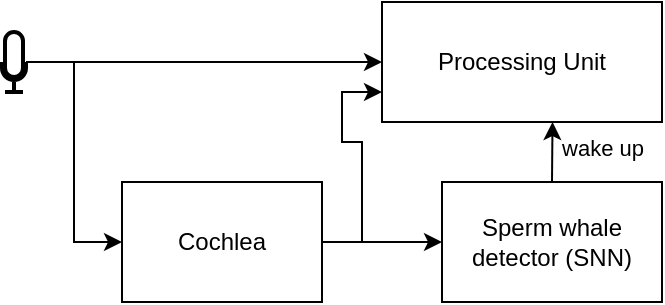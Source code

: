<mxfile version="28.0.7">
  <diagram name="Page-1" id="TITcCzH7F6CRfOhPjg9p">
    <mxGraphModel dx="815" dy="456" grid="1" gridSize="10" guides="1" tooltips="1" connect="1" arrows="1" fold="1" page="1" pageScale="1" pageWidth="850" pageHeight="1100" math="0" shadow="0">
      <root>
        <mxCell id="0" />
        <mxCell id="1" parent="0" />
        <mxCell id="Aim-eoc5MzHXusvURDUQ-4" style="edgeStyle=orthogonalEdgeStyle;rounded=0;orthogonalLoop=1;jettySize=auto;html=1;entryX=0;entryY=0.5;entryDx=0;entryDy=0;" edge="1" parent="1" source="Aim-eoc5MzHXusvURDUQ-1" target="Aim-eoc5MzHXusvURDUQ-2">
          <mxGeometry relative="1" as="geometry" />
        </mxCell>
        <mxCell id="Aim-eoc5MzHXusvURDUQ-1" value="" style="html=1;verticalLabelPosition=bottom;align=center;labelBackgroundColor=#ffffff;verticalAlign=top;strokeWidth=2;strokeColor=#000000;shadow=0;dashed=0;shape=mxgraph.ios7.icons.microphone;" vertex="1" parent="1">
          <mxGeometry x="140" y="145" width="12" height="30" as="geometry" />
        </mxCell>
        <mxCell id="Aim-eoc5MzHXusvURDUQ-6" style="edgeStyle=orthogonalEdgeStyle;rounded=0;orthogonalLoop=1;jettySize=auto;html=1;exitX=1;exitY=0.5;exitDx=0;exitDy=0;entryX=0;entryY=0.5;entryDx=0;entryDy=0;" edge="1" parent="1" source="Aim-eoc5MzHXusvURDUQ-2" target="Aim-eoc5MzHXusvURDUQ-5">
          <mxGeometry relative="1" as="geometry" />
        </mxCell>
        <mxCell id="Aim-eoc5MzHXusvURDUQ-10" style="edgeStyle=orthogonalEdgeStyle;rounded=0;orthogonalLoop=1;jettySize=auto;html=1;exitX=1;exitY=0.5;exitDx=0;exitDy=0;entryX=0;entryY=0.75;entryDx=0;entryDy=0;" edge="1" parent="1" source="Aim-eoc5MzHXusvURDUQ-2" target="Aim-eoc5MzHXusvURDUQ-7">
          <mxGeometry relative="1" as="geometry" />
        </mxCell>
        <mxCell id="Aim-eoc5MzHXusvURDUQ-2" value="Cochlea" style="rounded=0;whiteSpace=wrap;html=1;" vertex="1" parent="1">
          <mxGeometry x="200" y="220" width="100" height="60" as="geometry" />
        </mxCell>
        <mxCell id="Aim-eoc5MzHXusvURDUQ-5" value="Sperm whale detector (SNN)" style="rounded=0;whiteSpace=wrap;html=1;" vertex="1" parent="1">
          <mxGeometry x="360" y="220" width="110" height="60" as="geometry" />
        </mxCell>
        <mxCell id="Aim-eoc5MzHXusvURDUQ-7" value="Processing Unit" style="rounded=0;whiteSpace=wrap;html=1;" vertex="1" parent="1">
          <mxGeometry x="330" y="130" width="140" height="60" as="geometry" />
        </mxCell>
        <mxCell id="Aim-eoc5MzHXusvURDUQ-8" style="edgeStyle=orthogonalEdgeStyle;rounded=0;orthogonalLoop=1;jettySize=auto;html=1;exitX=0.5;exitY=0;exitDx=0;exitDy=0;entryX=0.609;entryY=1;entryDx=0;entryDy=0;entryPerimeter=0;" edge="1" parent="1" source="Aim-eoc5MzHXusvURDUQ-5" target="Aim-eoc5MzHXusvURDUQ-7">
          <mxGeometry relative="1" as="geometry" />
        </mxCell>
        <mxCell id="Aim-eoc5MzHXusvURDUQ-9" value="wake up" style="edgeLabel;html=1;align=center;verticalAlign=middle;resizable=0;points=[];" vertex="1" connectable="0" parent="Aim-eoc5MzHXusvURDUQ-8">
          <mxGeometry x="0.18" y="2" relative="1" as="geometry">
            <mxPoint x="27" as="offset" />
          </mxGeometry>
        </mxCell>
        <mxCell id="Aim-eoc5MzHXusvURDUQ-11" value="" style="endArrow=classic;html=1;rounded=0;entryX=0;entryY=0.5;entryDx=0;entryDy=0;" edge="1" parent="1" target="Aim-eoc5MzHXusvURDUQ-7">
          <mxGeometry width="50" height="50" relative="1" as="geometry">
            <mxPoint x="152" y="160" as="sourcePoint" />
            <mxPoint x="202" y="110" as="targetPoint" />
          </mxGeometry>
        </mxCell>
      </root>
    </mxGraphModel>
  </diagram>
</mxfile>
